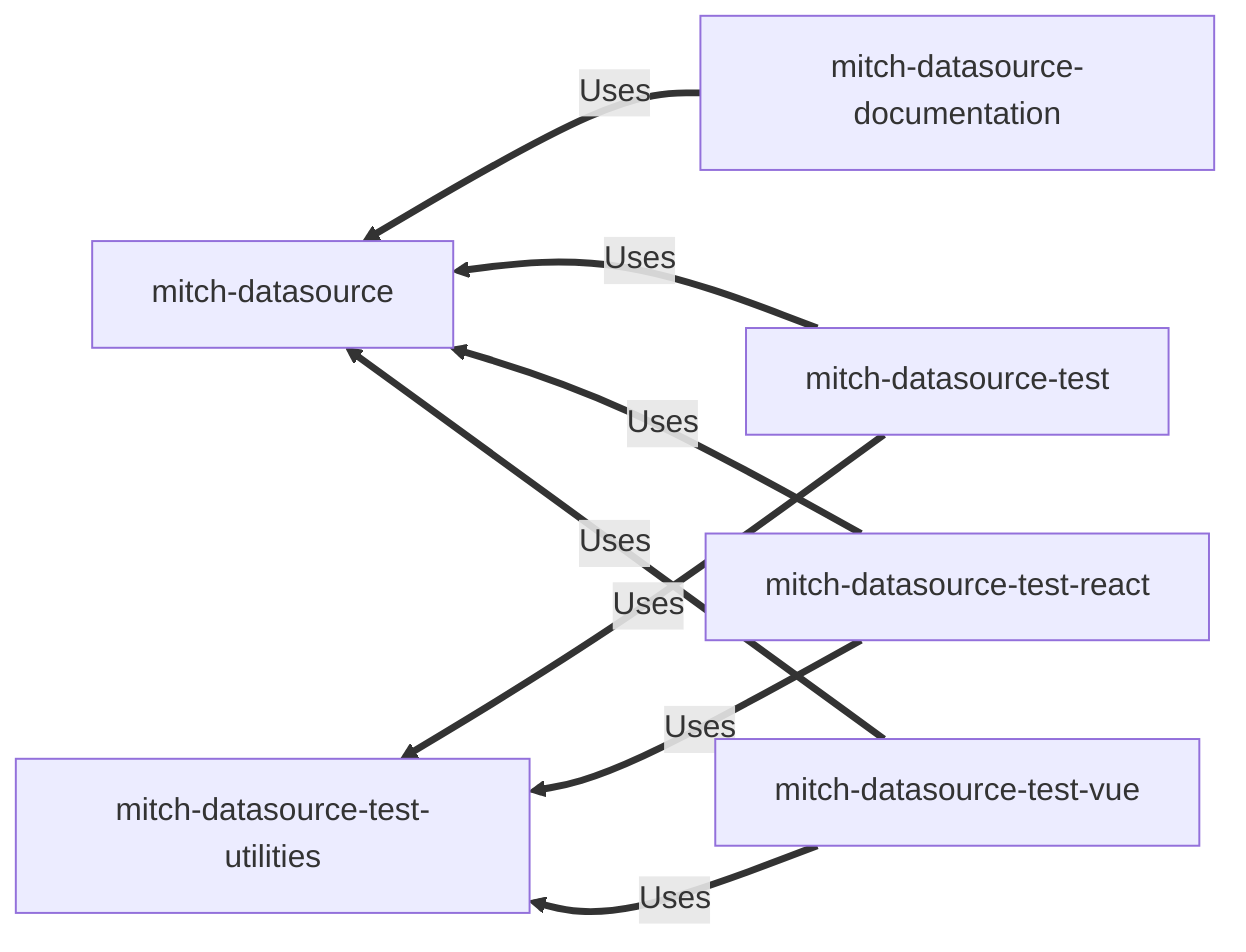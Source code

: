 graph RL;
    mitch-datasource-documentation== Uses ==>mitch-datasource;
    mitch-datasource-test== Uses ==>mitch-datasource;
    mitch-datasource-test== Uses ==>mitch-datasource-test-utilities;
    mitch-datasource-test-react== Uses ==>mitch-datasource;
    mitch-datasource-test-react== Uses ==>mitch-datasource-test-utilities;
    mitch-datasource-test-vue== Uses ==>mitch-datasource;
    mitch-datasource-test-vue== Uses ==>mitch-datasource-test-utilities;